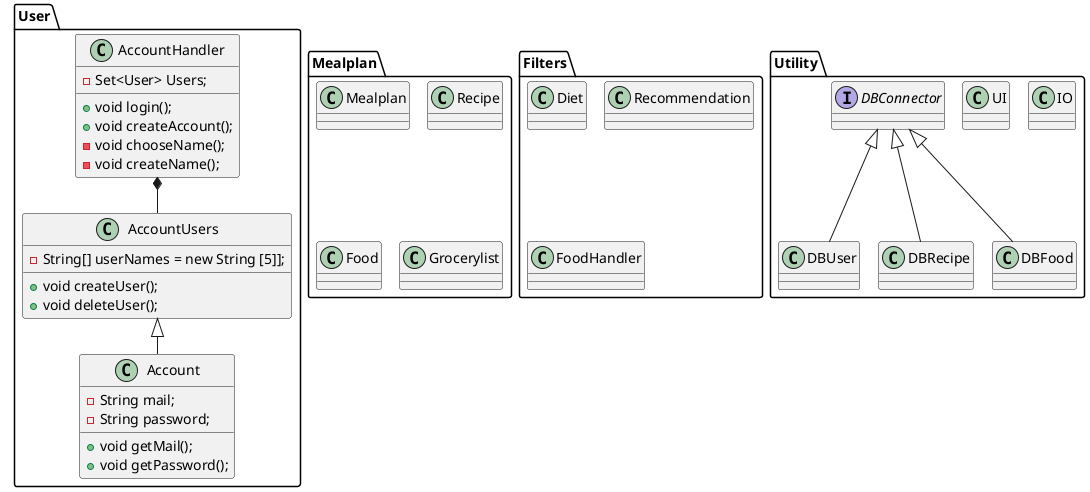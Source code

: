 @startuml
'https://plantuml.com/class-diagram
!pragma layout smetana

Package User{
class Account
class AccountUsers
class AccountHandler

'Label on relations
AccountUsers <|-- Account
AccountHandler *-- AccountUsers

'Methods and attributes
Account : - String mail;
Account : - String password;
Account : + void getMail();
Account : + void getPassword();

AccountUsers : - String[] userNames = new String [5]];
AccountUsers : + void createUser();
AccountUsers : + void deleteUser();

AccountHandler : + void login();
AccountHandler : + void createAccount();
AccountHandler : - Set<User> Users;
AccountHandler : - void chooseName();
AccountHandler : - void createName();

}

Package Mealplan{
class Mealplan
class Recipe
class Food
class Grocerylist
}

Package Filters{
class Diet
class Recommendation
class FoodHandler
}



Package Utility{
class IO
class UI
interface DBConnector
class DBUser
class DBRecipe
class DBFood
}

'Label on relations
DBConnector <|-- DBUser
DBConnector <|-- DBRecipe
DBConnector <|-- DBFood
@enduml
